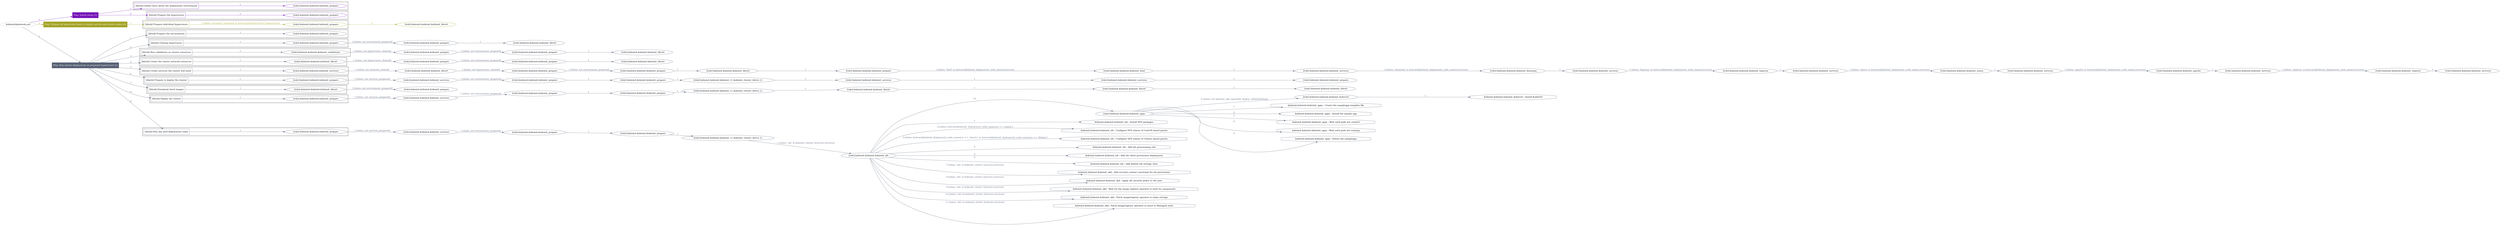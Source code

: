 digraph {
	graph [concentrate=true ordering=in rankdir=LR ratio=fill]
	edge [esep=5 sep=10]
	"kubeinit/playbook.yml" [id=root_node style=dotted]
	play_4f50f63e [label="Play: Initial setup (1)" color="#7614b8" fontcolor="#ffffff" id=play_4f50f63e shape=box style=filled tooltip=localhost]
	"kubeinit/playbook.yml" -> play_4f50f63e [label="1 " color="#7614b8" fontcolor="#7614b8" id=edge_08efdb55 labeltooltip="1 " tooltip="1 "]
	subgraph "kubeinit.kubeinit.kubeinit_prepare" {
		role_43a98433 [label="[role] kubeinit.kubeinit.kubeinit_prepare" color="#7614b8" id=role_43a98433 tooltip="kubeinit.kubeinit.kubeinit_prepare"]
	}
	subgraph "kubeinit.kubeinit.kubeinit_prepare" {
		role_9b9c7c7b [label="[role] kubeinit.kubeinit.kubeinit_prepare" color="#7614b8" id=role_9b9c7c7b tooltip="kubeinit.kubeinit.kubeinit_prepare"]
	}
	subgraph "Play: Initial setup (1)" {
		play_4f50f63e -> block_81ffa336 [label=1 color="#7614b8" fontcolor="#7614b8" id=edge_868effca labeltooltip=1 tooltip=1]
		subgraph cluster_block_81ffa336 {
			block_81ffa336 [label="[block] Gather facts about the deployment environment" color="#7614b8" id=block_81ffa336 labeltooltip="Gather facts about the deployment environment" shape=box tooltip="Gather facts about the deployment environment"]
			block_81ffa336 -> role_43a98433 [label="1 " color="#7614b8" fontcolor="#7614b8" id=edge_78db3534 labeltooltip="1 " tooltip="1 "]
		}
		play_4f50f63e -> block_1f433d87 [label=2 color="#7614b8" fontcolor="#7614b8" id=edge_a1013663 labeltooltip=2 tooltip=2]
		subgraph cluster_block_1f433d87 {
			block_1f433d87 [label="[block] Prepare the hypervisors" color="#7614b8" id=block_1f433d87 labeltooltip="Prepare the hypervisors" shape=box tooltip="Prepare the hypervisors"]
			block_1f433d87 -> role_9b9c7c7b [label="1 " color="#7614b8" fontcolor="#7614b8" id=edge_b70ebe77 labeltooltip="1 " tooltip="1 "]
		}
	}
	play_991d503b [label="Play: Prepare all hypervisor hosts to deploy service and cluster nodes (0)" color="#a4a428" fontcolor="#ffffff" id=play_991d503b shape=box style=filled tooltip="Play: Prepare all hypervisor hosts to deploy service and cluster nodes (0)"]
	"kubeinit/playbook.yml" -> play_991d503b [label="2 " color="#a4a428" fontcolor="#a4a428" id=edge_6e7e3f28 labeltooltip="2 " tooltip="2 "]
	subgraph "kubeinit.kubeinit.kubeinit_libvirt" {
		role_ffbd5487 [label="[role] kubeinit.kubeinit.kubeinit_libvirt" color="#a4a428" id=role_ffbd5487 tooltip="kubeinit.kubeinit.kubeinit_libvirt"]
	}
	subgraph "kubeinit.kubeinit.kubeinit_prepare" {
		role_cc08c681 [label="[role] kubeinit.kubeinit.kubeinit_prepare" color="#a4a428" id=role_cc08c681 tooltip="kubeinit.kubeinit.kubeinit_prepare"]
		role_cc08c681 -> role_ffbd5487 [label="1 " color="#a4a428" fontcolor="#a4a428" id=edge_704b5b7e labeltooltip="1 " tooltip="1 "]
	}
	subgraph "Play: Prepare all hypervisor hosts to deploy service and cluster nodes (0)" {
		play_991d503b -> block_b767f398 [label=1 color="#a4a428" fontcolor="#a4a428" id=edge_b7aeb55e labeltooltip=1 tooltip=1]
		subgraph cluster_block_b767f398 {
			block_b767f398 [label="[block] Prepare individual hypervisors" color="#a4a428" id=block_b767f398 labeltooltip="Prepare individual hypervisors" shape=box tooltip="Prepare individual hypervisors"]
			block_b767f398 -> role_cc08c681 [label="1 [when: inventory_hostname in hostvars['kubeinit-facts'].hypervisors]" color="#a4a428" fontcolor="#a4a428" id=edge_53371997 labeltooltip="1 [when: inventory_hostname in hostvars['kubeinit-facts'].hypervisors]" tooltip="1 [when: inventory_hostname in hostvars['kubeinit-facts'].hypervisors]"]
		}
	}
	play_9990d028 [label="Play: Run cluster deployment on prepared hypervisors (1)" color="#586274" fontcolor="#ffffff" id=play_9990d028 shape=box style=filled tooltip=localhost]
	"kubeinit/playbook.yml" -> play_9990d028 [label="3 " color="#586274" fontcolor="#586274" id=edge_05fef029 labeltooltip="3 " tooltip="3 "]
	subgraph "kubeinit.kubeinit.kubeinit_prepare" {
		role_1c0d40f7 [label="[role] kubeinit.kubeinit.kubeinit_prepare" color="#586274" id=role_1c0d40f7 tooltip="kubeinit.kubeinit.kubeinit_prepare"]
	}
	subgraph "kubeinit.kubeinit.kubeinit_libvirt" {
		role_ac18bf02 [label="[role] kubeinit.kubeinit.kubeinit_libvirt" color="#586274" id=role_ac18bf02 tooltip="kubeinit.kubeinit.kubeinit_libvirt"]
	}
	subgraph "kubeinit.kubeinit.kubeinit_prepare" {
		role_fb2c04e6 [label="[role] kubeinit.kubeinit.kubeinit_prepare" color="#586274" id=role_fb2c04e6 tooltip="kubeinit.kubeinit.kubeinit_prepare"]
		role_fb2c04e6 -> role_ac18bf02 [label="1 " color="#586274" fontcolor="#586274" id=edge_d8bfe385 labeltooltip="1 " tooltip="1 "]
	}
	subgraph "kubeinit.kubeinit.kubeinit_prepare" {
		role_ccf35386 [label="[role] kubeinit.kubeinit.kubeinit_prepare" color="#586274" id=role_ccf35386 tooltip="kubeinit.kubeinit.kubeinit_prepare"]
		role_ccf35386 -> role_fb2c04e6 [label="1 [when: not environment_prepared]" color="#586274" fontcolor="#586274" id=edge_124fd6d3 labeltooltip="1 [when: not environment_prepared]" tooltip="1 [when: not environment_prepared]"]
	}
	subgraph "kubeinit.kubeinit.kubeinit_libvirt" {
		role_d90c9a0e [label="[role] kubeinit.kubeinit.kubeinit_libvirt" color="#586274" id=role_d90c9a0e tooltip="kubeinit.kubeinit.kubeinit_libvirt"]
	}
	subgraph "kubeinit.kubeinit.kubeinit_prepare" {
		role_1f39b0d6 [label="[role] kubeinit.kubeinit.kubeinit_prepare" color="#586274" id=role_1f39b0d6 tooltip="kubeinit.kubeinit.kubeinit_prepare"]
		role_1f39b0d6 -> role_d90c9a0e [label="1 " color="#586274" fontcolor="#586274" id=edge_7c572ee3 labeltooltip="1 " tooltip="1 "]
	}
	subgraph "kubeinit.kubeinit.kubeinit_prepare" {
		role_e6f84f67 [label="[role] kubeinit.kubeinit.kubeinit_prepare" color="#586274" id=role_e6f84f67 tooltip="kubeinit.kubeinit.kubeinit_prepare"]
		role_e6f84f67 -> role_1f39b0d6 [label="1 [when: not environment_prepared]" color="#586274" fontcolor="#586274" id=edge_0eaeb6b5 labeltooltip="1 [when: not environment_prepared]" tooltip="1 [when: not environment_prepared]"]
	}
	subgraph "kubeinit.kubeinit.kubeinit_validations" {
		role_59daa553 [label="[role] kubeinit.kubeinit.kubeinit_validations" color="#586274" id=role_59daa553 tooltip="kubeinit.kubeinit.kubeinit_validations"]
		role_59daa553 -> role_e6f84f67 [label="1 [when: not hypervisors_cleaned]" color="#586274" fontcolor="#586274" id=edge_2d39dd60 labeltooltip="1 [when: not hypervisors_cleaned]" tooltip="1 [when: not hypervisors_cleaned]"]
	}
	subgraph "kubeinit.kubeinit.kubeinit_libvirt" {
		role_e5f9903c [label="[role] kubeinit.kubeinit.kubeinit_libvirt" color="#586274" id=role_e5f9903c tooltip="kubeinit.kubeinit.kubeinit_libvirt"]
	}
	subgraph "kubeinit.kubeinit.kubeinit_prepare" {
		role_2d4fd6c9 [label="[role] kubeinit.kubeinit.kubeinit_prepare" color="#586274" id=role_2d4fd6c9 tooltip="kubeinit.kubeinit.kubeinit_prepare"]
		role_2d4fd6c9 -> role_e5f9903c [label="1 " color="#586274" fontcolor="#586274" id=edge_ffbd6ee3 labeltooltip="1 " tooltip="1 "]
	}
	subgraph "kubeinit.kubeinit.kubeinit_prepare" {
		role_b7f88366 [label="[role] kubeinit.kubeinit.kubeinit_prepare" color="#586274" id=role_b7f88366 tooltip="kubeinit.kubeinit.kubeinit_prepare"]
		role_b7f88366 -> role_2d4fd6c9 [label="1 [when: not environment_prepared]" color="#586274" fontcolor="#586274" id=edge_2826af6e labeltooltip="1 [when: not environment_prepared]" tooltip="1 [when: not environment_prepared]"]
	}
	subgraph "kubeinit.kubeinit.kubeinit_libvirt" {
		role_b2973429 [label="[role] kubeinit.kubeinit.kubeinit_libvirt" color="#586274" id=role_b2973429 tooltip="kubeinit.kubeinit.kubeinit_libvirt"]
		role_b2973429 -> role_b7f88366 [label="1 [when: not hypervisors_cleaned]" color="#586274" fontcolor="#586274" id=edge_8dd751eb labeltooltip="1 [when: not hypervisors_cleaned]" tooltip="1 [when: not hypervisors_cleaned]"]
	}
	subgraph "kubeinit.kubeinit.kubeinit_services" {
		role_64d08d74 [label="[role] kubeinit.kubeinit.kubeinit_services" color="#586274" id=role_64d08d74 tooltip="kubeinit.kubeinit.kubeinit_services"]
	}
	subgraph "kubeinit.kubeinit.kubeinit_registry" {
		role_dad95155 [label="[role] kubeinit.kubeinit.kubeinit_registry" color="#586274" id=role_dad95155 tooltip="kubeinit.kubeinit.kubeinit_registry"]
		role_dad95155 -> role_64d08d74 [label="1 " color="#586274" fontcolor="#586274" id=edge_d33984a1 labeltooltip="1 " tooltip="1 "]
	}
	subgraph "kubeinit.kubeinit.kubeinit_services" {
		role_f2235ee4 [label="[role] kubeinit.kubeinit.kubeinit_services" color="#586274" id=role_f2235ee4 tooltip="kubeinit.kubeinit.kubeinit_services"]
		role_f2235ee4 -> role_dad95155 [label="1 [when: 'registry' in hostvars[kubeinit_deployment_node_name].services]" color="#586274" fontcolor="#586274" id=edge_51e5dd7b labeltooltip="1 [when: 'registry' in hostvars[kubeinit_deployment_node_name].services]" tooltip="1 [when: 'registry' in hostvars[kubeinit_deployment_node_name].services]"]
	}
	subgraph "kubeinit.kubeinit.kubeinit_apache" {
		role_190750ae [label="[role] kubeinit.kubeinit.kubeinit_apache" color="#586274" id=role_190750ae tooltip="kubeinit.kubeinit.kubeinit_apache"]
		role_190750ae -> role_f2235ee4 [label="1 " color="#586274" fontcolor="#586274" id=edge_7366c263 labeltooltip="1 " tooltip="1 "]
	}
	subgraph "kubeinit.kubeinit.kubeinit_services" {
		role_7058ba01 [label="[role] kubeinit.kubeinit.kubeinit_services" color="#586274" id=role_7058ba01 tooltip="kubeinit.kubeinit.kubeinit_services"]
		role_7058ba01 -> role_190750ae [label="1 [when: 'apache' in hostvars[kubeinit_deployment_node_name].services]" color="#586274" fontcolor="#586274" id=edge_e624aad6 labeltooltip="1 [when: 'apache' in hostvars[kubeinit_deployment_node_name].services]" tooltip="1 [when: 'apache' in hostvars[kubeinit_deployment_node_name].services]"]
	}
	subgraph "kubeinit.kubeinit.kubeinit_nexus" {
		role_06783eb9 [label="[role] kubeinit.kubeinit.kubeinit_nexus" color="#586274" id=role_06783eb9 tooltip="kubeinit.kubeinit.kubeinit_nexus"]
		role_06783eb9 -> role_7058ba01 [label="1 " color="#586274" fontcolor="#586274" id=edge_b8c41425 labeltooltip="1 " tooltip="1 "]
	}
	subgraph "kubeinit.kubeinit.kubeinit_services" {
		role_b801e765 [label="[role] kubeinit.kubeinit.kubeinit_services" color="#586274" id=role_b801e765 tooltip="kubeinit.kubeinit.kubeinit_services"]
		role_b801e765 -> role_06783eb9 [label="1 [when: 'nexus' in hostvars[kubeinit_deployment_node_name].services]" color="#586274" fontcolor="#586274" id=edge_98127c31 labeltooltip="1 [when: 'nexus' in hostvars[kubeinit_deployment_node_name].services]" tooltip="1 [when: 'nexus' in hostvars[kubeinit_deployment_node_name].services]"]
	}
	subgraph "kubeinit.kubeinit.kubeinit_haproxy" {
		role_1eecff85 [label="[role] kubeinit.kubeinit.kubeinit_haproxy" color="#586274" id=role_1eecff85 tooltip="kubeinit.kubeinit.kubeinit_haproxy"]
		role_1eecff85 -> role_b801e765 [label="1 " color="#586274" fontcolor="#586274" id=edge_93fa5140 labeltooltip="1 " tooltip="1 "]
	}
	subgraph "kubeinit.kubeinit.kubeinit_services" {
		role_5d350978 [label="[role] kubeinit.kubeinit.kubeinit_services" color="#586274" id=role_5d350978 tooltip="kubeinit.kubeinit.kubeinit_services"]
		role_5d350978 -> role_1eecff85 [label="1 [when: 'haproxy' in hostvars[kubeinit_deployment_node_name].services]" color="#586274" fontcolor="#586274" id=edge_c5ce71e8 labeltooltip="1 [when: 'haproxy' in hostvars[kubeinit_deployment_node_name].services]" tooltip="1 [when: 'haproxy' in hostvars[kubeinit_deployment_node_name].services]"]
	}
	subgraph "kubeinit.kubeinit.kubeinit_dnsmasq" {
		role_aa3390fc [label="[role] kubeinit.kubeinit.kubeinit_dnsmasq" color="#586274" id=role_aa3390fc tooltip="kubeinit.kubeinit.kubeinit_dnsmasq"]
		role_aa3390fc -> role_5d350978 [label="1 " color="#586274" fontcolor="#586274" id=edge_8ae631b8 labeltooltip="1 " tooltip="1 "]
	}
	subgraph "kubeinit.kubeinit.kubeinit_services" {
		role_c01f96fd [label="[role] kubeinit.kubeinit.kubeinit_services" color="#586274" id=role_c01f96fd tooltip="kubeinit.kubeinit.kubeinit_services"]
		role_c01f96fd -> role_aa3390fc [label="1 [when: 'dnsmasq' in hostvars[kubeinit_deployment_node_name].services]" color="#586274" fontcolor="#586274" id=edge_5c3dd5cf labeltooltip="1 [when: 'dnsmasq' in hostvars[kubeinit_deployment_node_name].services]" tooltip="1 [when: 'dnsmasq' in hostvars[kubeinit_deployment_node_name].services]"]
	}
	subgraph "kubeinit.kubeinit.kubeinit_bind" {
		role_df9974c8 [label="[role] kubeinit.kubeinit.kubeinit_bind" color="#586274" id=role_df9974c8 tooltip="kubeinit.kubeinit.kubeinit_bind"]
		role_df9974c8 -> role_c01f96fd [label="1 " color="#586274" fontcolor="#586274" id=edge_ad49ddf6 labeltooltip="1 " tooltip="1 "]
	}
	subgraph "kubeinit.kubeinit.kubeinit_prepare" {
		role_449c0fb9 [label="[role] kubeinit.kubeinit.kubeinit_prepare" color="#586274" id=role_449c0fb9 tooltip="kubeinit.kubeinit.kubeinit_prepare"]
		role_449c0fb9 -> role_df9974c8 [label="1 [when: 'bind' in hostvars[kubeinit_deployment_node_name].services]" color="#586274" fontcolor="#586274" id=edge_ed50c3c6 labeltooltip="1 [when: 'bind' in hostvars[kubeinit_deployment_node_name].services]" tooltip="1 [when: 'bind' in hostvars[kubeinit_deployment_node_name].services]"]
	}
	subgraph "kubeinit.kubeinit.kubeinit_libvirt" {
		role_d7e824a0 [label="[role] kubeinit.kubeinit.kubeinit_libvirt" color="#586274" id=role_d7e824a0 tooltip="kubeinit.kubeinit.kubeinit_libvirt"]
		role_d7e824a0 -> role_449c0fb9 [label="1 " color="#586274" fontcolor="#586274" id=edge_0ece5cb4 labeltooltip="1 " tooltip="1 "]
	}
	subgraph "kubeinit.kubeinit.kubeinit_prepare" {
		role_29f1db94 [label="[role] kubeinit.kubeinit.kubeinit_prepare" color="#586274" id=role_29f1db94 tooltip="kubeinit.kubeinit.kubeinit_prepare"]
		role_29f1db94 -> role_d7e824a0 [label="1 " color="#586274" fontcolor="#586274" id=edge_b28aa11c labeltooltip="1 " tooltip="1 "]
	}
	subgraph "kubeinit.kubeinit.kubeinit_prepare" {
		role_129bec09 [label="[role] kubeinit.kubeinit.kubeinit_prepare" color="#586274" id=role_129bec09 tooltip="kubeinit.kubeinit.kubeinit_prepare"]
		role_129bec09 -> role_29f1db94 [label="1 [when: not environment_prepared]" color="#586274" fontcolor="#586274" id=edge_554df3e4 labeltooltip="1 [when: not environment_prepared]" tooltip="1 [when: not environment_prepared]"]
	}
	subgraph "kubeinit.kubeinit.kubeinit_libvirt" {
		role_d8e9d716 [label="[role] kubeinit.kubeinit.kubeinit_libvirt" color="#586274" id=role_d8e9d716 tooltip="kubeinit.kubeinit.kubeinit_libvirt"]
		role_d8e9d716 -> role_129bec09 [label="1 [when: not hypervisors_cleaned]" color="#586274" fontcolor="#586274" id=edge_1acb4d30 labeltooltip="1 [when: not hypervisors_cleaned]" tooltip="1 [when: not hypervisors_cleaned]"]
	}
	subgraph "kubeinit.kubeinit.kubeinit_services" {
		role_4e3b1459 [label="[role] kubeinit.kubeinit.kubeinit_services" color="#586274" id=role_4e3b1459 tooltip="kubeinit.kubeinit.kubeinit_services"]
		role_4e3b1459 -> role_d8e9d716 [label="1 [when: not network_created]" color="#586274" fontcolor="#586274" id=edge_01a65c8e labeltooltip="1 [when: not network_created]" tooltip="1 [when: not network_created]"]
	}
	subgraph "kubeinit.kubeinit.kubeinit_prepare" {
		role_749fcf88 [label="[role] kubeinit.kubeinit.kubeinit_prepare" color="#586274" id=role_749fcf88 tooltip="kubeinit.kubeinit.kubeinit_prepare"]
	}
	subgraph "kubeinit.kubeinit.kubeinit_services" {
		role_17c954cd [label="[role] kubeinit.kubeinit.kubeinit_services" color="#586274" id=role_17c954cd tooltip="kubeinit.kubeinit.kubeinit_services"]
		role_17c954cd -> role_749fcf88 [label="1 " color="#586274" fontcolor="#586274" id=edge_170b4ac6 labeltooltip="1 " tooltip="1 "]
	}
	subgraph "kubeinit.kubeinit.kubeinit_services" {
		role_9748cd76 [label="[role] kubeinit.kubeinit.kubeinit_services" color="#586274" id=role_9748cd76 tooltip="kubeinit.kubeinit.kubeinit_services"]
		role_9748cd76 -> role_17c954cd [label="1 " color="#586274" fontcolor="#586274" id=edge_9144ecb9 labeltooltip="1 " tooltip="1 "]
	}
	subgraph "kubeinit.kubeinit.kubeinit_{{ kubeinit_cluster_distro }}" {
		role_7221c120 [label="[role] kubeinit.kubeinit.kubeinit_{{ kubeinit_cluster_distro }}" color="#586274" id=role_7221c120 tooltip="kubeinit.kubeinit.kubeinit_{{ kubeinit_cluster_distro }}"]
		role_7221c120 -> role_9748cd76 [label="1 " color="#586274" fontcolor="#586274" id=edge_da7c7f88 labeltooltip="1 " tooltip="1 "]
	}
	subgraph "kubeinit.kubeinit.kubeinit_prepare" {
		role_d6041194 [label="[role] kubeinit.kubeinit.kubeinit_prepare" color="#586274" id=role_d6041194 tooltip="kubeinit.kubeinit.kubeinit_prepare"]
		role_d6041194 -> role_7221c120 [label="1 " color="#586274" fontcolor="#586274" id=edge_4f639187 labeltooltip="1 " tooltip="1 "]
	}
	subgraph "kubeinit.kubeinit.kubeinit_prepare" {
		role_2104521b [label="[role] kubeinit.kubeinit.kubeinit_prepare" color="#586274" id=role_2104521b tooltip="kubeinit.kubeinit.kubeinit_prepare"]
		role_2104521b -> role_d6041194 [label="1 " color="#586274" fontcolor="#586274" id=edge_2fc4b50e labeltooltip="1 " tooltip="1 "]
	}
	subgraph "kubeinit.kubeinit.kubeinit_services" {
		role_f636d7c3 [label="[role] kubeinit.kubeinit.kubeinit_services" color="#586274" id=role_f636d7c3 tooltip="kubeinit.kubeinit.kubeinit_services"]
		role_f636d7c3 -> role_2104521b [label="1 [when: not environment_prepared]" color="#586274" fontcolor="#586274" id=edge_56dd210e labeltooltip="1 [when: not environment_prepared]" tooltip="1 [when: not environment_prepared]"]
	}
	subgraph "kubeinit.kubeinit.kubeinit_prepare" {
		role_088e1f59 [label="[role] kubeinit.kubeinit.kubeinit_prepare" color="#586274" id=role_088e1f59 tooltip="kubeinit.kubeinit.kubeinit_prepare"]
		role_088e1f59 -> role_f636d7c3 [label="1 [when: not services_prepared]" color="#586274" fontcolor="#586274" id=edge_b7642515 labeltooltip="1 [when: not services_prepared]" tooltip="1 [when: not services_prepared]"]
	}
	subgraph "kubeinit.kubeinit.kubeinit_prepare" {
		role_16857472 [label="[role] kubeinit.kubeinit.kubeinit_prepare" color="#586274" id=role_16857472 tooltip="kubeinit.kubeinit.kubeinit_prepare"]
	}
	subgraph "kubeinit.kubeinit.kubeinit_libvirt" {
		role_5e05e0f8 [label="[role] kubeinit.kubeinit.kubeinit_libvirt" color="#586274" id=role_5e05e0f8 tooltip="kubeinit.kubeinit.kubeinit_libvirt"]
		role_5e05e0f8 -> role_16857472 [label="1 [when: not environment_prepared]" color="#586274" fontcolor="#586274" id=edge_d8401cce labeltooltip="1 [when: not environment_prepared]" tooltip="1 [when: not environment_prepared]"]
	}
	subgraph "kubeinit.kubeinit.kubeinit_libvirt" {
		role_eb12604f [label="[role] kubeinit.kubeinit.kubeinit_libvirt" color="#586274" id=role_eb12604f tooltip="kubeinit.kubeinit.kubeinit_libvirt"]
	}
	subgraph "kubeinit.kubeinit.kubeinit_libvirt" {
		role_e4d0132d [label="[role] kubeinit.kubeinit.kubeinit_libvirt" color="#586274" id=role_e4d0132d tooltip="kubeinit.kubeinit.kubeinit_libvirt"]
		role_e4d0132d -> role_eb12604f [label="1 " color="#586274" fontcolor="#586274" id=edge_433d1005 labeltooltip="1 " tooltip="1 "]
	}
	subgraph "kubeinit.kubeinit.kubeinit_libvirt" {
		role_520a23e3 [label="[role] kubeinit.kubeinit.kubeinit_libvirt" color="#586274" id=role_520a23e3 tooltip="kubeinit.kubeinit.kubeinit_libvirt"]
		role_520a23e3 -> role_e4d0132d [label="1 " color="#586274" fontcolor="#586274" id=edge_5d956535 labeltooltip="1 " tooltip="1 "]
	}
	subgraph "kubeinit.kubeinit.kubeinit_{{ kubeinit_cluster_distro }}" {
		role_c8d00eda [label="[role] kubeinit.kubeinit.kubeinit_{{ kubeinit_cluster_distro }}" color="#586274" id=role_c8d00eda tooltip="kubeinit.kubeinit.kubeinit_{{ kubeinit_cluster_distro }}"]
		role_c8d00eda -> role_520a23e3 [label="1 " color="#586274" fontcolor="#586274" id=edge_cfc1907f labeltooltip="1 " tooltip="1 "]
	}
	subgraph "kubeinit.kubeinit.kubeinit_prepare" {
		role_abf9f63a [label="[role] kubeinit.kubeinit.kubeinit_prepare" color="#586274" id=role_abf9f63a tooltip="kubeinit.kubeinit.kubeinit_prepare"]
		role_abf9f63a -> role_c8d00eda [label="1 " color="#586274" fontcolor="#586274" id=edge_8b76e3b5 labeltooltip="1 " tooltip="1 "]
	}
	subgraph "kubeinit.kubeinit.kubeinit_prepare" {
		role_5072eb5c [label="[role] kubeinit.kubeinit.kubeinit_prepare" color="#586274" id=role_5072eb5c tooltip="kubeinit.kubeinit.kubeinit_prepare"]
		role_5072eb5c -> role_abf9f63a [label="1 " color="#586274" fontcolor="#586274" id=edge_bd0f15c5 labeltooltip="1 " tooltip="1 "]
	}
	subgraph "kubeinit.kubeinit.kubeinit_services" {
		role_fcd94bfd [label="[role] kubeinit.kubeinit.kubeinit_services" color="#586274" id=role_fcd94bfd tooltip="kubeinit.kubeinit.kubeinit_services"]
		role_fcd94bfd -> role_5072eb5c [label="1 [when: not environment_prepared]" color="#586274" fontcolor="#586274" id=edge_7a3eb325 labeltooltip="1 [when: not environment_prepared]" tooltip="1 [when: not environment_prepared]"]
	}
	subgraph "kubeinit.kubeinit.kubeinit_prepare" {
		role_a1ec5ae6 [label="[role] kubeinit.kubeinit.kubeinit_prepare" color="#586274" id=role_a1ec5ae6 tooltip="kubeinit.kubeinit.kubeinit_prepare"]
		role_a1ec5ae6 -> role_fcd94bfd [label="1 [when: not services_prepared]" color="#586274" fontcolor="#586274" id=edge_556ffe14 labeltooltip="1 [when: not services_prepared]" tooltip="1 [when: not services_prepared]"]
	}
	subgraph "kubeinit.kubeinit.kubeinit_kubevirt" {
		role_eb98706c [label="[role] kubeinit.kubeinit.kubeinit_kubevirt" color="#586274" id=role_eb98706c tooltip="kubeinit.kubeinit.kubeinit_kubevirt"]
		task_6782775f [label="kubeinit.kubeinit.kubeinit_kubevirt : Install KubeVirt" color="#586274" id=task_6782775f shape=octagon tooltip="kubeinit.kubeinit.kubeinit_kubevirt : Install KubeVirt"]
		role_eb98706c -> task_6782775f [label="1 " color="#586274" fontcolor="#586274" id=edge_d94d20a4 labeltooltip="1 " tooltip="1 "]
	}
	subgraph "kubeinit.kubeinit.kubeinit_apps" {
		role_af8c1ccc [label="[role] kubeinit.kubeinit.kubeinit_apps" color="#586274" id=role_af8c1ccc tooltip="kubeinit.kubeinit.kubeinit_apps"]
		task_e6d87a1b [label="kubeinit.kubeinit.kubeinit_apps : Create the sampleapp template file" color="#586274" id=task_e6d87a1b shape=octagon tooltip="kubeinit.kubeinit.kubeinit_apps : Create the sampleapp template file"]
		role_af8c1ccc -> task_e6d87a1b [label="1 " color="#586274" fontcolor="#586274" id=edge_72e030a4 labeltooltip="1 " tooltip="1 "]
		task_d5faa1e2 [label="kubeinit.kubeinit.kubeinit_apps : Install the sample app" color="#586274" id=task_d5faa1e2 shape=octagon tooltip="kubeinit.kubeinit.kubeinit_apps : Install the sample app"]
		role_af8c1ccc -> task_d5faa1e2 [label="2 " color="#586274" fontcolor="#586274" id=edge_9837e263 labeltooltip="2 " tooltip="2 "]
		task_510a77ee [label="kubeinit.kubeinit.kubeinit_apps : Wait until pods are created" color="#586274" id=task_510a77ee shape=octagon tooltip="kubeinit.kubeinit.kubeinit_apps : Wait until pods are created"]
		role_af8c1ccc -> task_510a77ee [label="3 " color="#586274" fontcolor="#586274" id=edge_5894633a labeltooltip="3 " tooltip="3 "]
		task_da13e680 [label="kubeinit.kubeinit.kubeinit_apps : Wait until pods are running" color="#586274" id=task_da13e680 shape=octagon tooltip="kubeinit.kubeinit.kubeinit_apps : Wait until pods are running"]
		role_af8c1ccc -> task_da13e680 [label="4 " color="#586274" fontcolor="#586274" id=edge_5377a16b labeltooltip="4 " tooltip="4 "]
		task_81cad911 [label="kubeinit.kubeinit.kubeinit_apps : Delete the sampleapp" color="#586274" id=task_81cad911 shape=octagon tooltip="kubeinit.kubeinit.kubeinit_apps : Delete the sampleapp"]
		role_af8c1ccc -> task_81cad911 [label="5 " color="#586274" fontcolor="#586274" id=edge_1c30aa60 labeltooltip="5 " tooltip="5 "]
		role_af8c1ccc -> role_eb98706c [label="6 [when: not kubeinit_okd_openshift_deploy | default(False)]" color="#586274" fontcolor="#586274" id=edge_a3025691 labeltooltip="6 [when: not kubeinit_okd_openshift_deploy | default(False)]" tooltip="6 [when: not kubeinit_okd_openshift_deploy | default(False)]"]
	}
	subgraph "kubeinit.kubeinit.kubeinit_nfs" {
		role_4877eb63 [label="[role] kubeinit.kubeinit.kubeinit_nfs" color="#586274" id=role_4877eb63 tooltip="kubeinit.kubeinit.kubeinit_nfs"]
		task_18c546c5 [label="kubeinit.kubeinit.kubeinit_nfs : Install NFS packages" color="#586274" id=task_18c546c5 shape=octagon tooltip="kubeinit.kubeinit.kubeinit_nfs : Install NFS packages"]
		role_4877eb63 -> task_18c546c5 [label="1 " color="#586274" fontcolor="#586274" id=edge_75481bc0 labeltooltip="1 " tooltip="1 "]
		task_db569bf4 [label="kubeinit.kubeinit.kubeinit_nfs : Configure NFS shares of CentOS based guests" color="#586274" id=task_db569bf4 shape=octagon tooltip="kubeinit.kubeinit.kubeinit_nfs : Configure NFS shares of CentOS based guests"]
		role_4877eb63 -> task_db569bf4 [label="2 [when: hostvars[kubeinit_deployment_node_name].os == 'centos']" color="#586274" fontcolor="#586274" id=edge_7a4f7665 labeltooltip="2 [when: hostvars[kubeinit_deployment_node_name].os == 'centos']" tooltip="2 [when: hostvars[kubeinit_deployment_node_name].os == 'centos']"]
		task_76cf1822 [label="kubeinit.kubeinit.kubeinit_nfs : Configure NFS shares of Ubuntu based guests" color="#586274" id=task_76cf1822 shape=octagon tooltip="kubeinit.kubeinit.kubeinit_nfs : Configure NFS shares of Ubuntu based guests"]
		role_4877eb63 -> task_76cf1822 [label="3 [when: hostvars[kubeinit_deployment_node_name].os == 'ubuntu' or hostvars[kubeinit_deployment_node_name].os == 'debian']" color="#586274" fontcolor="#586274" id=edge_e08e6bbb labeltooltip="3 [when: hostvars[kubeinit_deployment_node_name].os == 'ubuntu' or hostvars[kubeinit_deployment_node_name].os == 'debian']" tooltip="3 [when: hostvars[kubeinit_deployment_node_name].os == 'ubuntu' or hostvars[kubeinit_deployment_node_name].os == 'debian']"]
		task_378eaedf [label="kubeinit.kubeinit.kubeinit_nfs : Add nfs provisioning role" color="#586274" id=task_378eaedf shape=octagon tooltip="kubeinit.kubeinit.kubeinit_nfs : Add nfs provisioning role"]
		role_4877eb63 -> task_378eaedf [label="4 " color="#586274" fontcolor="#586274" id=edge_3fa0fc7d labeltooltip="4 " tooltip="4 "]
		task_919acc70 [label="kubeinit.kubeinit.kubeinit_nfs : Add nfs client provisioner deployment" color="#586274" id=task_919acc70 shape=octagon tooltip="kubeinit.kubeinit.kubeinit_nfs : Add nfs client provisioner deployment"]
		role_4877eb63 -> task_919acc70 [label="5 " color="#586274" fontcolor="#586274" id=edge_ca0c17c6 labeltooltip="5 " tooltip="5 "]
		task_7c701649 [label="kubeinit.kubeinit.kubeinit_nfs : Add default nfs storage class" color="#586274" id=task_7c701649 shape=octagon tooltip="kubeinit.kubeinit.kubeinit_nfs : Add default nfs storage class"]
		role_4877eb63 -> task_7c701649 [label="6 " color="#586274" fontcolor="#586274" id=edge_931ce0f2 labeltooltip="6 " tooltip="6 "]
		task_ad948dc4 [label="kubeinit.kubeinit.kubeinit_okd : Add security context constraint for nfs provisioner" color="#586274" id=task_ad948dc4 shape=octagon tooltip="kubeinit.kubeinit.kubeinit_okd : Add security context constraint for nfs provisioner"]
		role_4877eb63 -> task_ad948dc4 [label="7 [when: 'nfs' in kubeinit_cluster_hostvars.services]" color="#586274" fontcolor="#586274" id=edge_6177b349 labeltooltip="7 [when: 'nfs' in kubeinit_cluster_hostvars.services]" tooltip="7 [when: 'nfs' in kubeinit_cluster_hostvars.services]"]
		task_9797fd04 [label="kubeinit.kubeinit.kubeinit_okd : Apply nfs security policy to nfs user" color="#586274" id=task_9797fd04 shape=octagon tooltip="kubeinit.kubeinit.kubeinit_okd : Apply nfs security policy to nfs user"]
		role_4877eb63 -> task_9797fd04 [label="8 [when: 'nfs' in kubeinit_cluster_hostvars.services]" color="#586274" fontcolor="#586274" id=edge_685a13ee labeltooltip="8 [when: 'nfs' in kubeinit_cluster_hostvars.services]" tooltip="8 [when: 'nfs' in kubeinit_cluster_hostvars.services]"]
		task_67ac06b2 [label="kubeinit.kubeinit.kubeinit_okd : Wait for the image registry operator to start its components" color="#586274" id=task_67ac06b2 shape=octagon tooltip="kubeinit.kubeinit.kubeinit_okd : Wait for the image registry operator to start its components"]
		role_4877eb63 -> task_67ac06b2 [label="9 [when: 'nfs' in kubeinit_cluster_hostvars.services]" color="#586274" fontcolor="#586274" id=edge_a5129994 labeltooltip="9 [when: 'nfs' in kubeinit_cluster_hostvars.services]" tooltip="9 [when: 'nfs' in kubeinit_cluster_hostvars.services]"]
		task_a55e6c1b [label="kubeinit.kubeinit.kubeinit_okd : Patch imageregistry operator to claim storage" color="#586274" id=task_a55e6c1b shape=octagon tooltip="kubeinit.kubeinit.kubeinit_okd : Patch imageregistry operator to claim storage"]
		role_4877eb63 -> task_a55e6c1b [label="10 [when: 'nfs' in kubeinit_cluster_hostvars.services]" color="#586274" fontcolor="#586274" id=edge_e44bd33d labeltooltip="10 [when: 'nfs' in kubeinit_cluster_hostvars.services]" tooltip="10 [when: 'nfs' in kubeinit_cluster_hostvars.services]"]
		task_ef902ad6 [label="kubeinit.kubeinit.kubeinit_okd : Patch imageregistry operator to move to Managed state" color="#586274" id=task_ef902ad6 shape=octagon tooltip="kubeinit.kubeinit.kubeinit_okd : Patch imageregistry operator to move to Managed state"]
		role_4877eb63 -> task_ef902ad6 [label="11 [when: 'nfs' in kubeinit_cluster_hostvars.services]" color="#586274" fontcolor="#586274" id=edge_c13aab27 labeltooltip="11 [when: 'nfs' in kubeinit_cluster_hostvars.services]" tooltip="11 [when: 'nfs' in kubeinit_cluster_hostvars.services]"]
		role_4877eb63 -> role_af8c1ccc [label="12 " color="#586274" fontcolor="#586274" id=edge_7383efe2 labeltooltip="12 " tooltip="12 "]
	}
	subgraph "kubeinit.kubeinit.kubeinit_{{ kubeinit_cluster_distro }}" {
		role_fd7d58af [label="[role] kubeinit.kubeinit.kubeinit_{{ kubeinit_cluster_distro }}" color="#586274" id=role_fd7d58af tooltip="kubeinit.kubeinit.kubeinit_{{ kubeinit_cluster_distro }}"]
		role_fd7d58af -> role_4877eb63 [label="1 [when: 'nfs' in kubeinit_cluster_hostvars.services]" color="#586274" fontcolor="#586274" id=edge_5527d617 labeltooltip="1 [when: 'nfs' in kubeinit_cluster_hostvars.services]" tooltip="1 [when: 'nfs' in kubeinit_cluster_hostvars.services]"]
	}
	subgraph "kubeinit.kubeinit.kubeinit_prepare" {
		role_8ef106b1 [label="[role] kubeinit.kubeinit.kubeinit_prepare" color="#586274" id=role_8ef106b1 tooltip="kubeinit.kubeinit.kubeinit_prepare"]
		role_8ef106b1 -> role_fd7d58af [label="1 " color="#586274" fontcolor="#586274" id=edge_b196ab5d labeltooltip="1 " tooltip="1 "]
	}
	subgraph "kubeinit.kubeinit.kubeinit_prepare" {
		role_a8546063 [label="[role] kubeinit.kubeinit.kubeinit_prepare" color="#586274" id=role_a8546063 tooltip="kubeinit.kubeinit.kubeinit_prepare"]
		role_a8546063 -> role_8ef106b1 [label="1 " color="#586274" fontcolor="#586274" id=edge_e9f2f9cb labeltooltip="1 " tooltip="1 "]
	}
	subgraph "kubeinit.kubeinit.kubeinit_services" {
		role_7972a828 [label="[role] kubeinit.kubeinit.kubeinit_services" color="#586274" id=role_7972a828 tooltip="kubeinit.kubeinit.kubeinit_services"]
		role_7972a828 -> role_a8546063 [label="1 [when: not environment_prepared]" color="#586274" fontcolor="#586274" id=edge_c95148fd labeltooltip="1 [when: not environment_prepared]" tooltip="1 [when: not environment_prepared]"]
	}
	subgraph "kubeinit.kubeinit.kubeinit_prepare" {
		role_1e8fa221 [label="[role] kubeinit.kubeinit.kubeinit_prepare" color="#586274" id=role_1e8fa221 tooltip="kubeinit.kubeinit.kubeinit_prepare"]
		role_1e8fa221 -> role_7972a828 [label="1 [when: not services_prepared]" color="#586274" fontcolor="#586274" id=edge_801f8335 labeltooltip="1 [when: not services_prepared]" tooltip="1 [when: not services_prepared]"]
	}
	subgraph "Play: Run cluster deployment on prepared hypervisors (1)" {
		play_9990d028 -> block_b16155c7 [label=1 color="#586274" fontcolor="#586274" id=edge_88814f39 labeltooltip=1 tooltip=1]
		subgraph cluster_block_b16155c7 {
			block_b16155c7 [label="[block] Prepare the environment" color="#586274" id=block_b16155c7 labeltooltip="Prepare the environment" shape=box tooltip="Prepare the environment"]
			block_b16155c7 -> role_1c0d40f7 [label="1 " color="#586274" fontcolor="#586274" id=edge_73145d87 labeltooltip="1 " tooltip="1 "]
		}
		play_9990d028 -> block_700cb303 [label=2 color="#586274" fontcolor="#586274" id=edge_19b41888 labeltooltip=2 tooltip=2]
		subgraph cluster_block_700cb303 {
			block_700cb303 [label="[block] Cleanup hypervisors" color="#586274" id=block_700cb303 labeltooltip="Cleanup hypervisors" shape=box tooltip="Cleanup hypervisors"]
			block_700cb303 -> role_ccf35386 [label="1 " color="#586274" fontcolor="#586274" id=edge_d43e3f2c labeltooltip="1 " tooltip="1 "]
		}
		play_9990d028 -> block_060c4ef5 [label=3 color="#586274" fontcolor="#586274" id=edge_d645048a labeltooltip=3 tooltip=3]
		subgraph cluster_block_060c4ef5 {
			block_060c4ef5 [label="[block] Run validations on cluster resources" color="#586274" id=block_060c4ef5 labeltooltip="Run validations on cluster resources" shape=box tooltip="Run validations on cluster resources"]
			block_060c4ef5 -> role_59daa553 [label="1 " color="#586274" fontcolor="#586274" id=edge_2b4ac1f1 labeltooltip="1 " tooltip="1 "]
		}
		play_9990d028 -> block_cc9021dc [label=4 color="#586274" fontcolor="#586274" id=edge_947654f0 labeltooltip=4 tooltip=4]
		subgraph cluster_block_cc9021dc {
			block_cc9021dc [label="[block] Create the cluster network resources" color="#586274" id=block_cc9021dc labeltooltip="Create the cluster network resources" shape=box tooltip="Create the cluster network resources"]
			block_cc9021dc -> role_b2973429 [label="1 " color="#586274" fontcolor="#586274" id=edge_59a95f9c labeltooltip="1 " tooltip="1 "]
		}
		play_9990d028 -> block_c49915e2 [label=5 color="#586274" fontcolor="#586274" id=edge_41e88cff labeltooltip=5 tooltip=5]
		subgraph cluster_block_c49915e2 {
			block_c49915e2 [label="[block] Create services the cluster will need" color="#586274" id=block_c49915e2 labeltooltip="Create services the cluster will need" shape=box tooltip="Create services the cluster will need"]
			block_c49915e2 -> role_4e3b1459 [label="1 " color="#586274" fontcolor="#586274" id=edge_88b08bac labeltooltip="1 " tooltip="1 "]
		}
		play_9990d028 -> block_9115158f [label=6 color="#586274" fontcolor="#586274" id=edge_87e4a6b1 labeltooltip=6 tooltip=6]
		subgraph cluster_block_9115158f {
			block_9115158f [label="[block] Prepare to deploy the cluster" color="#586274" id=block_9115158f labeltooltip="Prepare to deploy the cluster" shape=box tooltip="Prepare to deploy the cluster"]
			block_9115158f -> role_088e1f59 [label="1 " color="#586274" fontcolor="#586274" id=edge_c65649f5 labeltooltip="1 " tooltip="1 "]
		}
		play_9990d028 -> block_f4c43007 [label=7 color="#586274" fontcolor="#586274" id=edge_390b028e labeltooltip=7 tooltip=7]
		subgraph cluster_block_f4c43007 {
			block_f4c43007 [label="[block] Download cloud images" color="#586274" id=block_f4c43007 labeltooltip="Download cloud images" shape=box tooltip="Download cloud images"]
			block_f4c43007 -> role_5e05e0f8 [label="1 " color="#586274" fontcolor="#586274" id=edge_6c915824 labeltooltip="1 " tooltip="1 "]
		}
		play_9990d028 -> block_19bc96a1 [label=8 color="#586274" fontcolor="#586274" id=edge_0fc6dd71 labeltooltip=8 tooltip=8]
		subgraph cluster_block_19bc96a1 {
			block_19bc96a1 [label="[block] Deploy the cluster" color="#586274" id=block_19bc96a1 labeltooltip="Deploy the cluster" shape=box tooltip="Deploy the cluster"]
			block_19bc96a1 -> role_a1ec5ae6 [label="1 " color="#586274" fontcolor="#586274" id=edge_b9250630 labeltooltip="1 " tooltip="1 "]
		}
		play_9990d028 -> block_dd5c1e0d [label=9 color="#586274" fontcolor="#586274" id=edge_573987f9 labeltooltip=9 tooltip=9]
		subgraph cluster_block_dd5c1e0d {
			block_dd5c1e0d [label="[block] Run any post-deployment tasks" color="#586274" id=block_dd5c1e0d labeltooltip="Run any post-deployment tasks" shape=box tooltip="Run any post-deployment tasks"]
			block_dd5c1e0d -> role_1e8fa221 [label="1 " color="#586274" fontcolor="#586274" id=edge_89709c29 labeltooltip="1 " tooltip="1 "]
		}
	}
}
